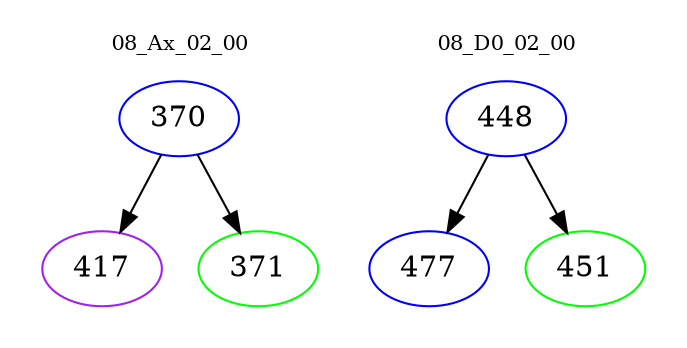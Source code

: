 digraph{
subgraph cluster_0 {
color = white
label = "08_Ax_02_00";
fontsize=10;
T0_370 [label="370", color="blue"]
T0_370 -> T0_417 [color="black"]
T0_417 [label="417", color="purple"]
T0_370 -> T0_371 [color="black"]
T0_371 [label="371", color="green"]
}
subgraph cluster_1 {
color = white
label = "08_D0_02_00";
fontsize=10;
T1_448 [label="448", color="blue"]
T1_448 -> T1_477 [color="black"]
T1_477 [label="477", color="blue"]
T1_448 -> T1_451 [color="black"]
T1_451 [label="451", color="green"]
}
}
